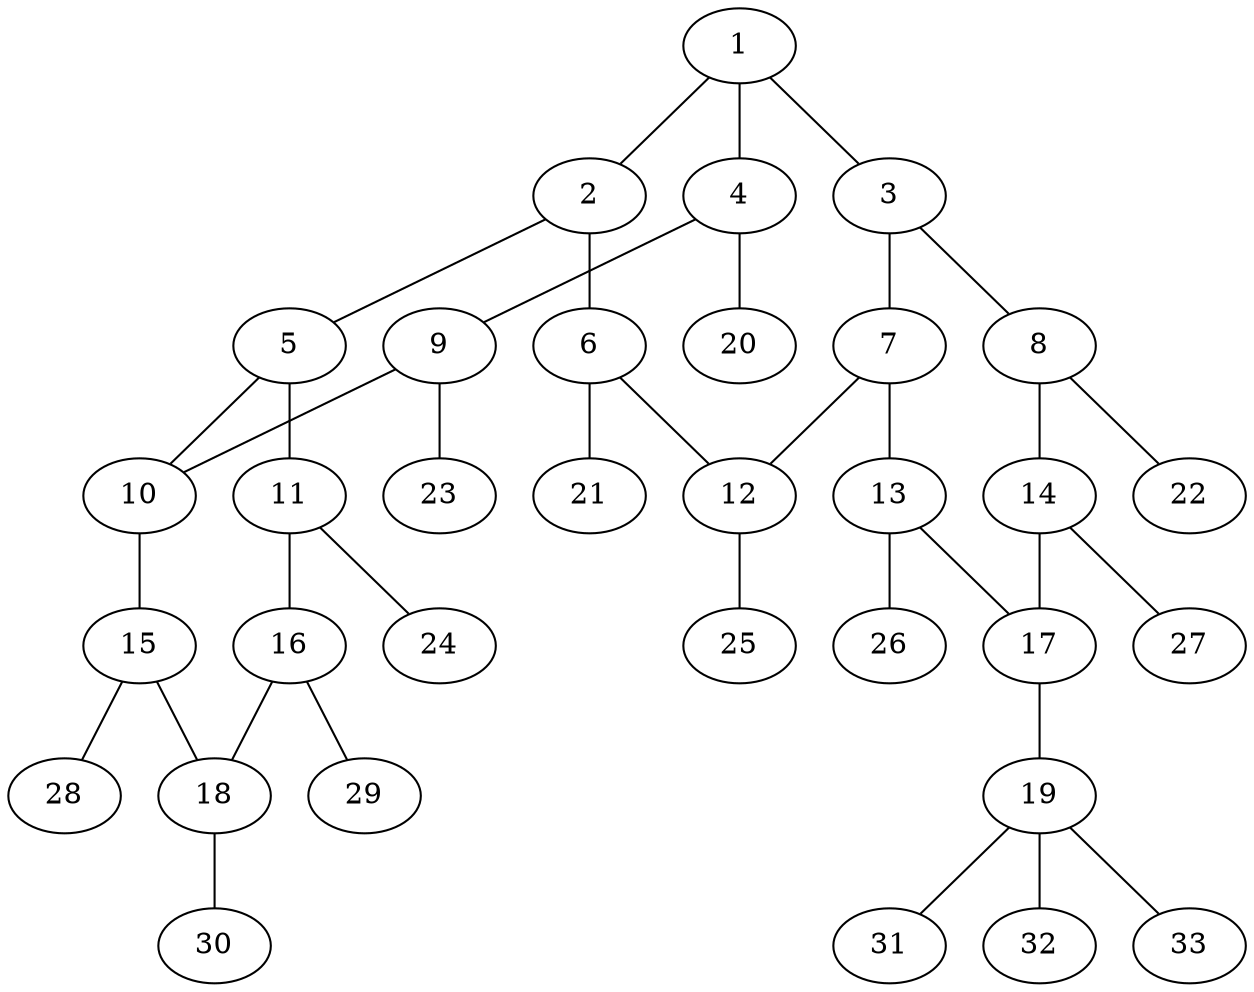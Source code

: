 graph molecule_2247 {
	1	 [chem=C];
	2	 [chem=C];
	1 -- 2	 [valence=1];
	3	 [chem=C];
	1 -- 3	 [valence=1];
	4	 [chem=C];
	1 -- 4	 [valence=2];
	5	 [chem=C];
	2 -- 5	 [valence=2];
	6	 [chem=C];
	2 -- 6	 [valence=1];
	7	 [chem=C];
	3 -- 7	 [valence=1];
	8	 [chem=C];
	3 -- 8	 [valence=2];
	9	 [chem=C];
	4 -- 9	 [valence=1];
	20	 [chem=H];
	4 -- 20	 [valence=1];
	10	 [chem=C];
	5 -- 10	 [valence=1];
	11	 [chem=C];
	5 -- 11	 [valence=1];
	12	 [chem=C];
	6 -- 12	 [valence=2];
	21	 [chem=H];
	6 -- 21	 [valence=1];
	7 -- 12	 [valence=1];
	13	 [chem=C];
	7 -- 13	 [valence=2];
	14	 [chem=C];
	8 -- 14	 [valence=1];
	22	 [chem=H];
	8 -- 22	 [valence=1];
	9 -- 10	 [valence=2];
	23	 [chem=H];
	9 -- 23	 [valence=1];
	15	 [chem=C];
	10 -- 15	 [valence=1];
	16	 [chem=C];
	11 -- 16	 [valence=2];
	24	 [chem=H];
	11 -- 24	 [valence=1];
	25	 [chem=H];
	12 -- 25	 [valence=1];
	17	 [chem=C];
	13 -- 17	 [valence=1];
	26	 [chem=H];
	13 -- 26	 [valence=1];
	14 -- 17	 [valence=2];
	27	 [chem=H];
	14 -- 27	 [valence=1];
	18	 [chem=C];
	15 -- 18	 [valence=2];
	28	 [chem=H];
	15 -- 28	 [valence=1];
	16 -- 18	 [valence=1];
	29	 [chem=H];
	16 -- 29	 [valence=1];
	19	 [chem=C];
	17 -- 19	 [valence=1];
	30	 [chem=H];
	18 -- 30	 [valence=1];
	31	 [chem=H];
	19 -- 31	 [valence=1];
	32	 [chem=H];
	19 -- 32	 [valence=1];
	33	 [chem=H];
	19 -- 33	 [valence=1];
}
